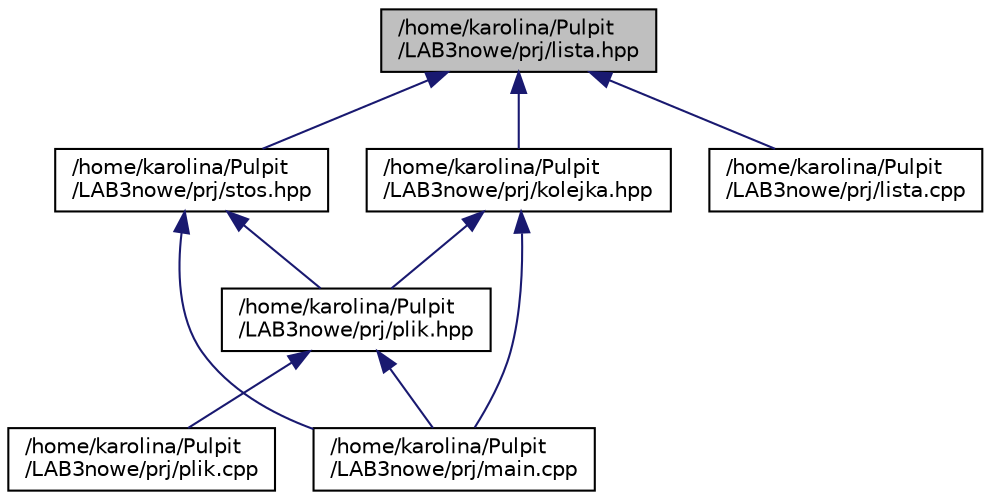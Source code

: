 digraph "/home/karolina/Pulpit/LAB3nowe/prj/lista.hpp"
{
  edge [fontname="Helvetica",fontsize="10",labelfontname="Helvetica",labelfontsize="10"];
  node [fontname="Helvetica",fontsize="10",shape=record];
  Node1 [label="/home/karolina/Pulpit\l/LAB3nowe/prj/lista.hpp",height=0.2,width=0.4,color="black", fillcolor="grey75", style="filled" fontcolor="black"];
  Node1 -> Node2 [dir="back",color="midnightblue",fontsize="10",style="solid"];
  Node2 [label="/home/karolina/Pulpit\l/LAB3nowe/prj/kolejka.hpp",height=0.2,width=0.4,color="black", fillcolor="white", style="filled",URL="$kolejka_8hpp.html",tooltip="Definicja klasy Queue."];
  Node2 -> Node3 [dir="back",color="midnightblue",fontsize="10",style="solid"];
  Node3 [label="/home/karolina/Pulpit\l/LAB3nowe/prj/main.cpp",height=0.2,width=0.4,color="black", fillcolor="white", style="filled",URL="$main_8cpp.html"];
  Node2 -> Node4 [dir="back",color="midnightblue",fontsize="10",style="solid"];
  Node4 [label="/home/karolina/Pulpit\l/LAB3nowe/prj/plik.hpp",height=0.2,width=0.4,color="black", fillcolor="white", style="filled",URL="$plik_8hpp.html",tooltip="Definicja funkcji Read."];
  Node4 -> Node3 [dir="back",color="midnightblue",fontsize="10",style="solid"];
  Node4 -> Node5 [dir="back",color="midnightblue",fontsize="10",style="solid"];
  Node5 [label="/home/karolina/Pulpit\l/LAB3nowe/prj/plik.cpp",height=0.2,width=0.4,color="black", fillcolor="white", style="filled",URL="$plik_8cpp.html",tooltip="Definicja funkcji Read."];
  Node1 -> Node6 [dir="back",color="midnightblue",fontsize="10",style="solid"];
  Node6 [label="/home/karolina/Pulpit\l/LAB3nowe/prj/lista.cpp",height=0.2,width=0.4,color="black", fillcolor="white", style="filled",URL="$lista_8cpp.html",tooltip="Definicja konstruktora List."];
  Node1 -> Node7 [dir="back",color="midnightblue",fontsize="10",style="solid"];
  Node7 [label="/home/karolina/Pulpit\l/LAB3nowe/prj/stos.hpp",height=0.2,width=0.4,color="black", fillcolor="white", style="filled",URL="$stos_8hpp.html",tooltip="Definicja klasy Stos."];
  Node7 -> Node3 [dir="back",color="midnightblue",fontsize="10",style="solid"];
  Node7 -> Node4 [dir="back",color="midnightblue",fontsize="10",style="solid"];
}
